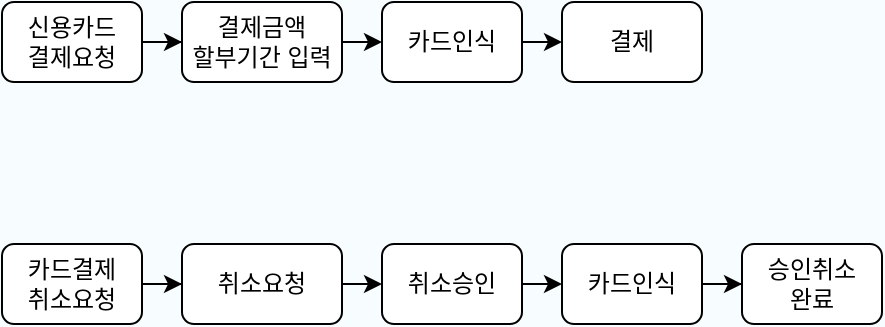 <mxfile version="13.9.5" type="github">
  <diagram id="C5RBs43oDa-KdzZeNtuy" name="Page-1">
    <mxGraphModel dx="1422" dy="762" grid="0" gridSize="10" guides="1" tooltips="1" connect="1" arrows="1" fold="1" page="1" pageScale="1" pageWidth="827" pageHeight="1169" background="#F7FCFF" math="0" shadow="0">
      <root>
        <mxCell id="WIyWlLk6GJQsqaUBKTNV-0" />
        <mxCell id="WIyWlLk6GJQsqaUBKTNV-1" parent="WIyWlLk6GJQsqaUBKTNV-0" />
        <mxCell id="5-opnOTRYD393fG1Eolc-15" style="edgeStyle=orthogonalEdgeStyle;rounded=0;orthogonalLoop=1;jettySize=auto;html=1;exitX=1;exitY=0.5;exitDx=0;exitDy=0;" parent="WIyWlLk6GJQsqaUBKTNV-1" source="WIyWlLk6GJQsqaUBKTNV-3" target="5-opnOTRYD393fG1Eolc-1" edge="1">
          <mxGeometry relative="1" as="geometry" />
        </mxCell>
        <mxCell id="WIyWlLk6GJQsqaUBKTNV-3" value="신용카드&lt;br&gt;결제요청" style="rounded=1;whiteSpace=wrap;html=1;fontSize=12;glass=0;strokeWidth=1;shadow=0;" parent="WIyWlLk6GJQsqaUBKTNV-1" vertex="1">
          <mxGeometry x="36" y="30" width="70" height="40" as="geometry" />
        </mxCell>
        <mxCell id="5-opnOTRYD393fG1Eolc-12" style="edgeStyle=orthogonalEdgeStyle;rounded=0;orthogonalLoop=1;jettySize=auto;html=1;exitX=1;exitY=0.5;exitDx=0;exitDy=0;" parent="WIyWlLk6GJQsqaUBKTNV-1" source="5-opnOTRYD393fG1Eolc-1" edge="1">
          <mxGeometry relative="1" as="geometry">
            <mxPoint x="226" y="50" as="targetPoint" />
          </mxGeometry>
        </mxCell>
        <mxCell id="5-opnOTRYD393fG1Eolc-1" value="결제금액&lt;br&gt;할부기간 입력" style="rounded=1;whiteSpace=wrap;html=1;fontSize=12;glass=0;strokeWidth=1;shadow=0;" parent="WIyWlLk6GJQsqaUBKTNV-1" vertex="1">
          <mxGeometry x="126" y="30" width="80" height="40" as="geometry" />
        </mxCell>
        <mxCell id="5-opnOTRYD393fG1Eolc-16" style="edgeStyle=orthogonalEdgeStyle;rounded=0;orthogonalLoop=1;jettySize=auto;html=1;exitX=1;exitY=0.5;exitDx=0;exitDy=0;" parent="WIyWlLk6GJQsqaUBKTNV-1" source="5-opnOTRYD393fG1Eolc-13" edge="1">
          <mxGeometry relative="1" as="geometry">
            <mxPoint x="316" y="50" as="targetPoint" />
          </mxGeometry>
        </mxCell>
        <mxCell id="5-opnOTRYD393fG1Eolc-13" value="카드인식" style="rounded=1;whiteSpace=wrap;html=1;fontSize=12;glass=0;strokeWidth=1;shadow=0;" parent="WIyWlLk6GJQsqaUBKTNV-1" vertex="1">
          <mxGeometry x="226" y="30" width="70" height="40" as="geometry" />
        </mxCell>
        <mxCell id="5-opnOTRYD393fG1Eolc-17" value="결제" style="rounded=1;whiteSpace=wrap;html=1;fontSize=12;glass=0;strokeWidth=1;shadow=0;" parent="WIyWlLk6GJQsqaUBKTNV-1" vertex="1">
          <mxGeometry x="316" y="30" width="70" height="40" as="geometry" />
        </mxCell>
        <mxCell id="t-l1d9ibu_QZ2hGUVBEj-0" style="edgeStyle=orthogonalEdgeStyle;rounded=0;orthogonalLoop=1;jettySize=auto;html=1;exitX=1;exitY=0.5;exitDx=0;exitDy=0;" edge="1" parent="WIyWlLk6GJQsqaUBKTNV-1" source="t-l1d9ibu_QZ2hGUVBEj-1" target="t-l1d9ibu_QZ2hGUVBEj-3">
          <mxGeometry relative="1" as="geometry" />
        </mxCell>
        <mxCell id="t-l1d9ibu_QZ2hGUVBEj-1" value="카드결제&lt;br&gt;취소요청" style="rounded=1;whiteSpace=wrap;html=1;fontSize=12;glass=0;strokeWidth=1;shadow=0;" vertex="1" parent="WIyWlLk6GJQsqaUBKTNV-1">
          <mxGeometry x="36" y="151" width="70" height="40" as="geometry" />
        </mxCell>
        <mxCell id="t-l1d9ibu_QZ2hGUVBEj-2" style="edgeStyle=orthogonalEdgeStyle;rounded=0;orthogonalLoop=1;jettySize=auto;html=1;exitX=1;exitY=0.5;exitDx=0;exitDy=0;" edge="1" parent="WIyWlLk6GJQsqaUBKTNV-1" source="t-l1d9ibu_QZ2hGUVBEj-3">
          <mxGeometry relative="1" as="geometry">
            <mxPoint x="226" y="171" as="targetPoint" />
          </mxGeometry>
        </mxCell>
        <mxCell id="t-l1d9ibu_QZ2hGUVBEj-3" value="취소요청" style="rounded=1;whiteSpace=wrap;html=1;fontSize=12;glass=0;strokeWidth=1;shadow=0;" vertex="1" parent="WIyWlLk6GJQsqaUBKTNV-1">
          <mxGeometry x="126" y="151" width="80" height="40" as="geometry" />
        </mxCell>
        <mxCell id="t-l1d9ibu_QZ2hGUVBEj-4" style="edgeStyle=orthogonalEdgeStyle;rounded=0;orthogonalLoop=1;jettySize=auto;html=1;exitX=1;exitY=0.5;exitDx=0;exitDy=0;" edge="1" parent="WIyWlLk6GJQsqaUBKTNV-1" source="t-l1d9ibu_QZ2hGUVBEj-5">
          <mxGeometry relative="1" as="geometry">
            <mxPoint x="316" y="171" as="targetPoint" />
          </mxGeometry>
        </mxCell>
        <mxCell id="t-l1d9ibu_QZ2hGUVBEj-5" value="취소승인" style="rounded=1;whiteSpace=wrap;html=1;fontSize=12;glass=0;strokeWidth=1;shadow=0;" vertex="1" parent="WIyWlLk6GJQsqaUBKTNV-1">
          <mxGeometry x="226" y="151" width="70" height="40" as="geometry" />
        </mxCell>
        <mxCell id="t-l1d9ibu_QZ2hGUVBEj-9" style="edgeStyle=orthogonalEdgeStyle;rounded=0;orthogonalLoop=1;jettySize=auto;html=1;exitX=1;exitY=0.5;exitDx=0;exitDy=0;" edge="1" parent="WIyWlLk6GJQsqaUBKTNV-1" source="t-l1d9ibu_QZ2hGUVBEj-6" target="t-l1d9ibu_QZ2hGUVBEj-7">
          <mxGeometry relative="1" as="geometry" />
        </mxCell>
        <mxCell id="t-l1d9ibu_QZ2hGUVBEj-6" value="카드인식" style="rounded=1;whiteSpace=wrap;html=1;fontSize=12;glass=0;strokeWidth=1;shadow=0;" vertex="1" parent="WIyWlLk6GJQsqaUBKTNV-1">
          <mxGeometry x="316" y="151" width="70" height="40" as="geometry" />
        </mxCell>
        <mxCell id="t-l1d9ibu_QZ2hGUVBEj-7" value="승인취소&lt;br&gt;완료" style="rounded=1;whiteSpace=wrap;html=1;fontSize=12;glass=0;strokeWidth=1;shadow=0;" vertex="1" parent="WIyWlLk6GJQsqaUBKTNV-1">
          <mxGeometry x="406" y="151" width="70" height="40" as="geometry" />
        </mxCell>
      </root>
    </mxGraphModel>
  </diagram>
</mxfile>
